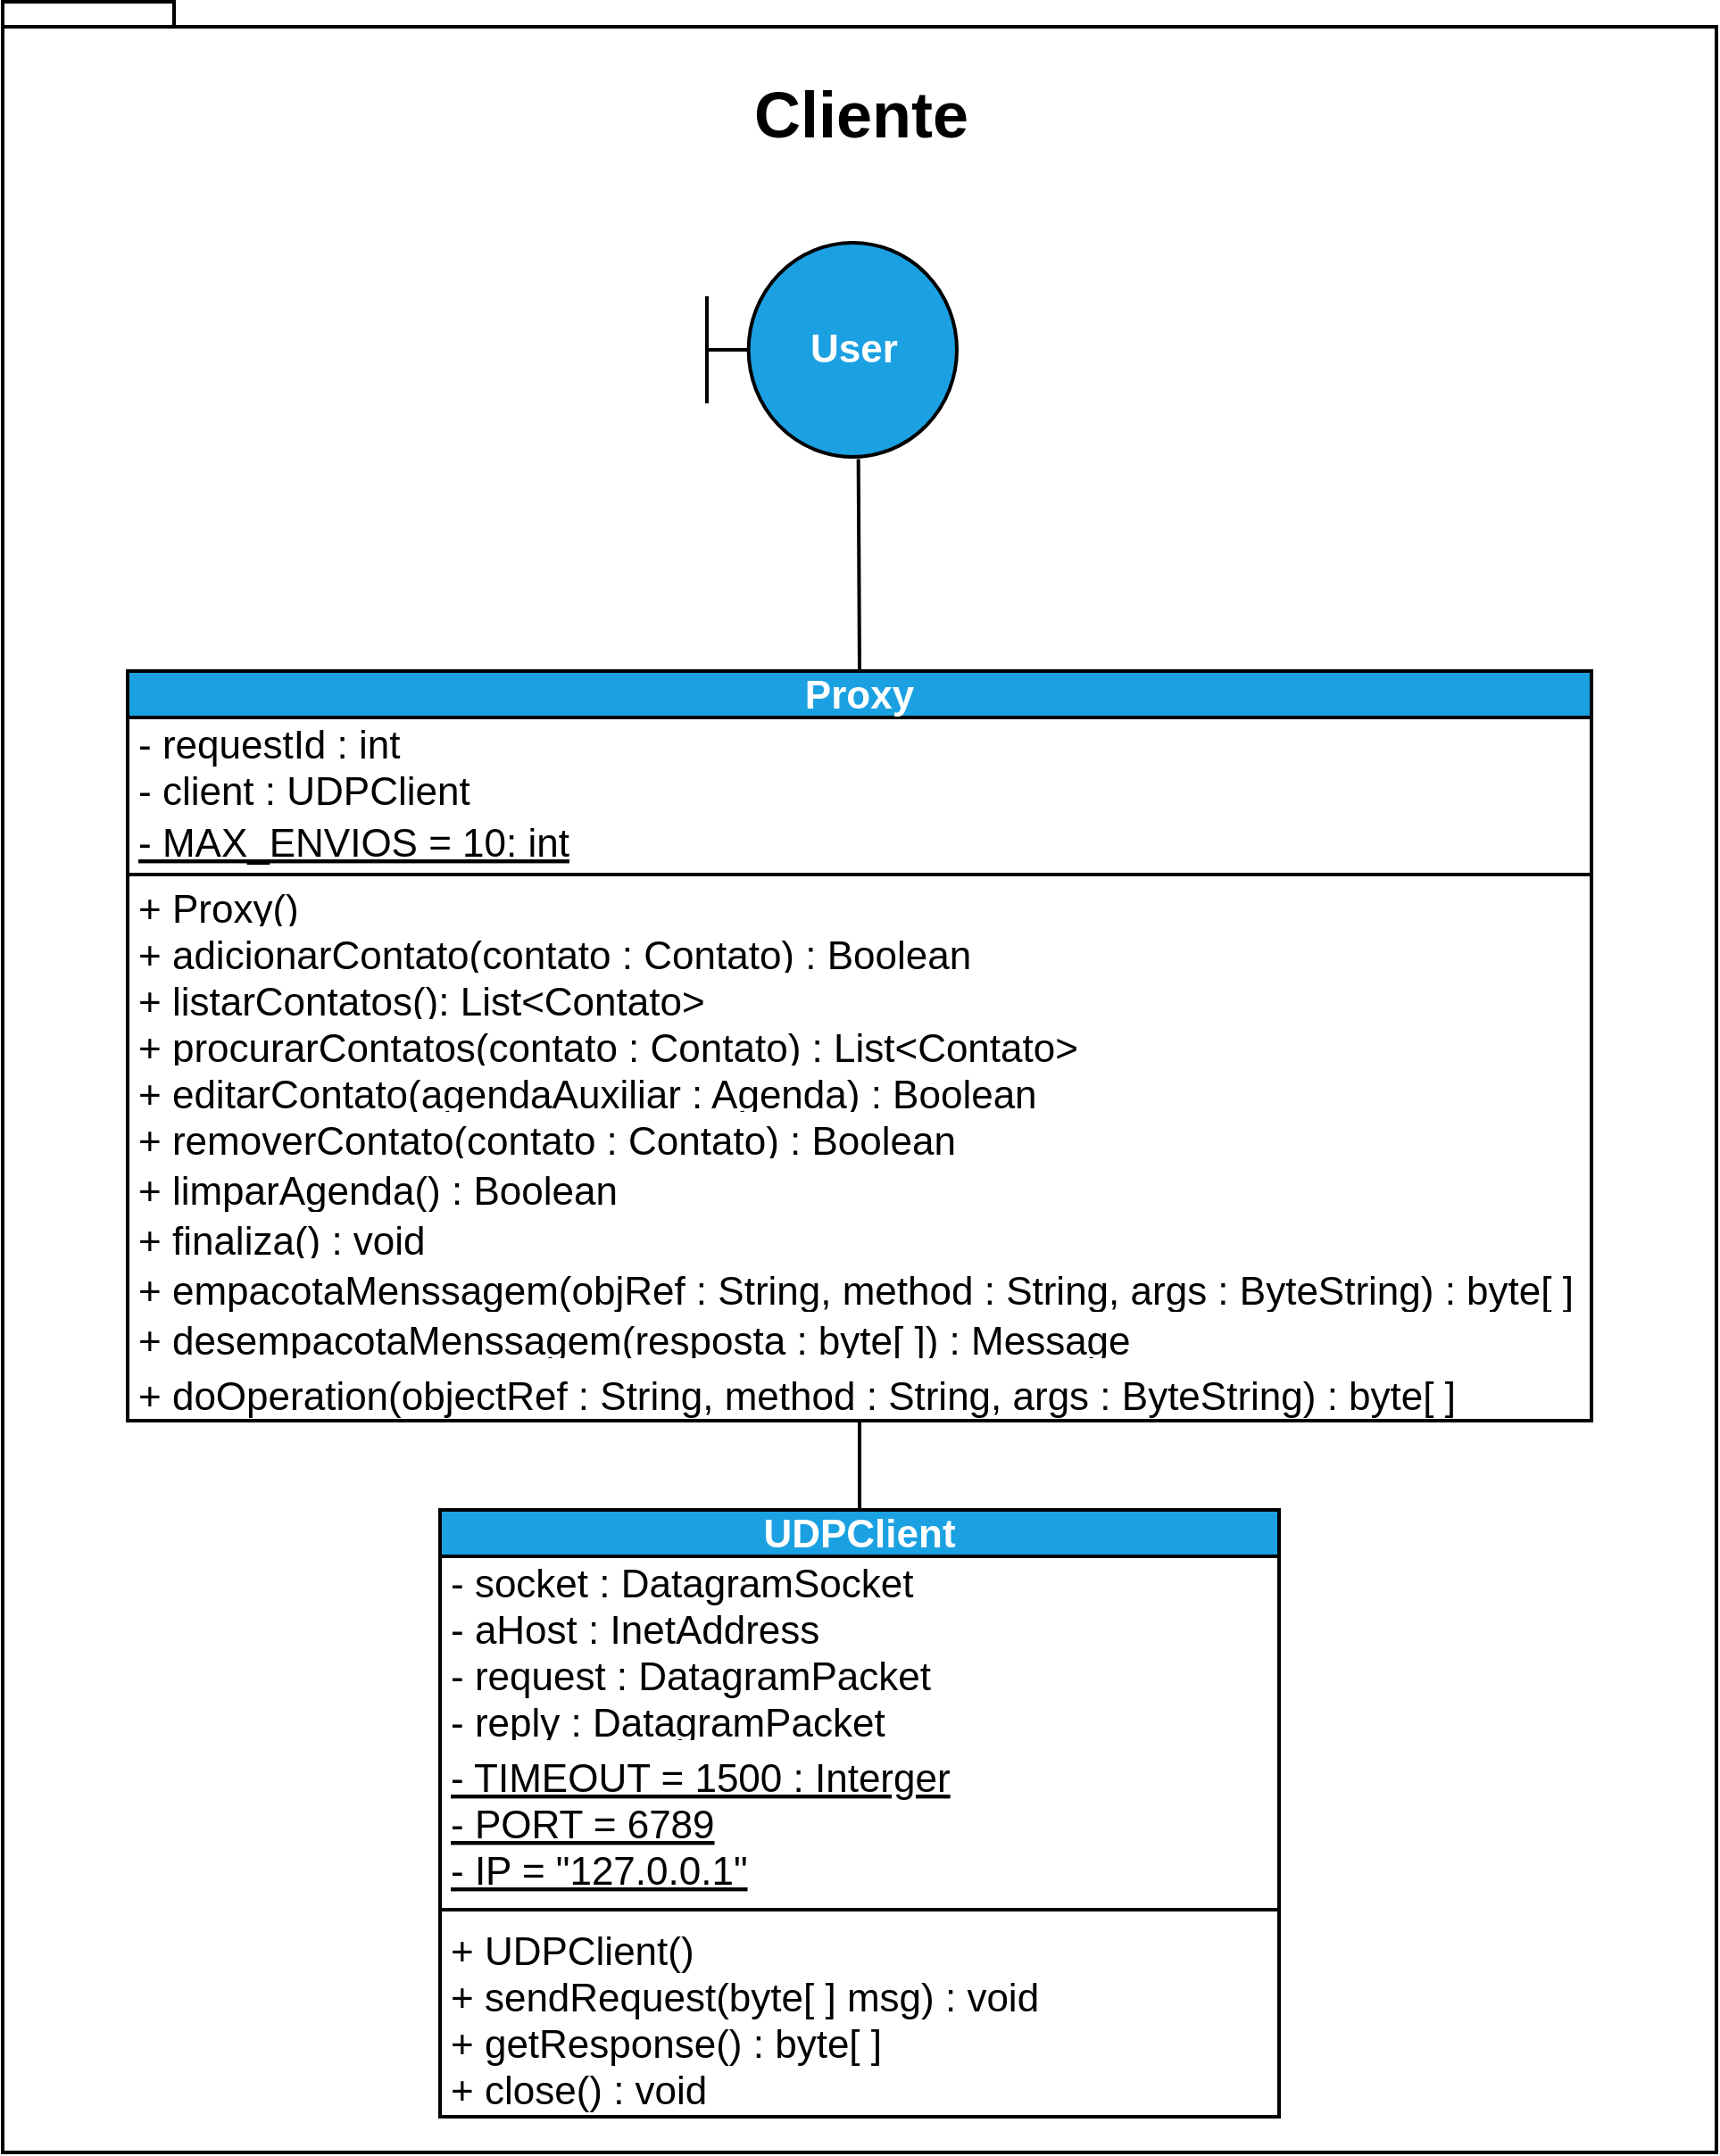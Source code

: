 <mxfile>
    <diagram id="IJAdkXBiWt1ftDGZ9WUL" name="Página-1">
        <mxGraphModel dx="2707" dy="2679" grid="1" gridSize="10" guides="1" tooltips="1" connect="1" arrows="1" fold="1" page="1" pageScale="1" pageWidth="827" pageHeight="1169" math="0" shadow="0">
            <root>
                <mxCell id="0"/>
                <mxCell id="1" parent="0"/>
                <mxCell id="24" value="&lt;font style=&quot;font-size: 36px ; line-height: 2.6&quot;&gt;Cliente&lt;/font&gt;" style="shape=folder;fontStyle=1;spacingTop=10;tabWidth=40;tabHeight=14;tabPosition=left;html=1;fontSize=22;strokeColor=default;strokeWidth=2;verticalAlign=top;" vertex="1" parent="1">
                    <mxGeometry x="-114.5" y="-35" width="960" height="1205" as="geometry"/>
                </mxCell>
                <mxCell id="25" value="User" style="shape=umlBoundary;whiteSpace=wrap;html=1;fillColor=#1ba1e2;strokeColor=#000000;strokeWidth=2;fontStyle=1;fontSize=22;verticalAlign=middle;fontColor=#ffffff;spacing=2;" vertex="1" parent="1">
                    <mxGeometry x="280" y="100" width="140" height="120" as="geometry"/>
                </mxCell>
                <mxCell id="26" style="edgeStyle=none;html=1;exitX=0.5;exitY=0;exitDx=0;exitDy=0;entryX=0.606;entryY=1.01;entryDx=0;entryDy=0;entryPerimeter=0;fontSize=22;endArrow=none;endFill=0;strokeWidth=2;" edge="1" parent="1" source="27" target="25">
                    <mxGeometry relative="1" as="geometry"/>
                </mxCell>
                <mxCell id="27" value="Proxy" style="swimlane;fontStyle=1;align=center;verticalAlign=bottom;childLayout=stackLayout;horizontal=1;startSize=26;horizontalStack=0;resizeParent=1;resizeParentMax=0;resizeLast=0;collapsible=1;marginBottom=0;fontSize=22;strokeColor=#000000;strokeWidth=2;fillColor=#1ba1e2;fontColor=#ffffff;" vertex="1" parent="1">
                    <mxGeometry x="-44.5" y="340" width="820" height="420" as="geometry"/>
                </mxCell>
                <mxCell id="28" value="- requestId : int&#10;- client : UDPClient" style="text;strokeColor=none;fillColor=none;align=left;verticalAlign=middle;spacingLeft=4;spacingRight=4;overflow=hidden;rotatable=0;points=[[0,0.5],[1,0.5]];portConstraint=eastwest;fontSize=22;fontStyle=0" vertex="1" parent="27">
                    <mxGeometry y="26" width="820" height="50" as="geometry"/>
                </mxCell>
                <mxCell id="29" value="- MAX_ENVIOS = 10: int" style="text;strokeColor=none;fillColor=none;align=left;verticalAlign=top;spacingLeft=4;spacingRight=4;overflow=hidden;rotatable=0;points=[[0,0.5],[1,0.5]];portConstraint=eastwest;fontSize=22;fontStyle=4" vertex="1" parent="27">
                    <mxGeometry y="76" width="820" height="34" as="geometry"/>
                </mxCell>
                <mxCell id="30" value="" style="line;strokeWidth=2;fillColor=none;align=left;verticalAlign=middle;spacingTop=-1;spacingLeft=3;spacingRight=3;rotatable=0;labelPosition=right;points=[];portConstraint=eastwest;fontSize=22;" vertex="1" parent="27">
                    <mxGeometry y="110" width="820" height="8" as="geometry"/>
                </mxCell>
                <mxCell id="31" value="+ Proxy()" style="text;strokeColor=none;fillColor=none;align=left;verticalAlign=middle;spacingLeft=4;spacingRight=4;overflow=hidden;rotatable=0;points=[[0,0.5],[1,0.5]];portConstraint=eastwest;fontSize=22;" vertex="1" parent="27">
                    <mxGeometry y="118" width="820" height="26" as="geometry"/>
                </mxCell>
                <mxCell id="32" value="+ adicionarContato(contato : Contato) : Boolean" style="text;strokeColor=none;fillColor=none;align=left;verticalAlign=middle;spacingLeft=4;spacingRight=4;overflow=hidden;rotatable=0;points=[[0,0.5],[1,0.5]];portConstraint=eastwest;fontSize=22;" vertex="1" parent="27">
                    <mxGeometry y="144" width="820" height="26" as="geometry"/>
                </mxCell>
                <mxCell id="33" value="+ listarContatos(): List&lt;Contato&gt;" style="text;strokeColor=none;fillColor=none;align=left;verticalAlign=middle;spacingLeft=4;spacingRight=4;overflow=hidden;rotatable=0;points=[[0,0.5],[1,0.5]];portConstraint=eastwest;fontSize=22;" vertex="1" parent="27">
                    <mxGeometry y="170" width="820" height="26" as="geometry"/>
                </mxCell>
                <mxCell id="34" value="+ procurarContatos(contato : Contato) : List&lt;Contato&gt;" style="text;strokeColor=none;fillColor=none;align=left;verticalAlign=middle;spacingLeft=4;spacingRight=4;overflow=hidden;rotatable=0;points=[[0,0.5],[1,0.5]];portConstraint=eastwest;fontSize=22;" vertex="1" parent="27">
                    <mxGeometry y="196" width="820" height="26" as="geometry"/>
                </mxCell>
                <mxCell id="35" value="+ editarContato(agendaAuxiliar : Agenda) : Boolean" style="text;strokeColor=none;fillColor=none;align=left;verticalAlign=middle;spacingLeft=4;spacingRight=4;overflow=hidden;rotatable=0;points=[[0,0.5],[1,0.5]];portConstraint=eastwest;fontSize=22;" vertex="1" parent="27">
                    <mxGeometry y="222" width="820" height="26" as="geometry"/>
                </mxCell>
                <mxCell id="36" value="+ removerContato(contato : Contato) : Boolean" style="text;strokeColor=none;fillColor=none;align=left;verticalAlign=middle;spacingLeft=4;spacingRight=4;overflow=hidden;rotatable=0;points=[[0,0.5],[1,0.5]];portConstraint=eastwest;fontSize=22;" vertex="1" parent="27">
                    <mxGeometry y="248" width="820" height="26" as="geometry"/>
                </mxCell>
                <mxCell id="37" value="+ limparAgenda() : Boolean" style="text;strokeColor=none;fillColor=none;align=left;verticalAlign=middle;spacingLeft=4;spacingRight=4;overflow=hidden;rotatable=0;points=[[0,0.5],[1,0.5]];portConstraint=eastwest;fontSize=22;" vertex="1" parent="27">
                    <mxGeometry y="274" width="820" height="30" as="geometry"/>
                </mxCell>
                <mxCell id="38" value="+ finaliza() : void" style="text;strokeColor=none;fillColor=none;align=left;verticalAlign=middle;spacingLeft=4;spacingRight=4;overflow=hidden;rotatable=0;points=[[0,0.5],[1,0.5]];portConstraint=eastwest;fontSize=22;" vertex="1" parent="27">
                    <mxGeometry y="304" width="820" height="26" as="geometry"/>
                </mxCell>
                <mxCell id="39" value="+ empacotaMenssagem(objRef : String, method : String, args : ByteString) : byte[ ]" style="text;strokeColor=none;fillColor=none;align=left;verticalAlign=middle;spacingLeft=4;spacingRight=4;overflow=hidden;rotatable=0;points=[[0,0.5],[1,0.5]];portConstraint=eastwest;fontSize=22;" vertex="1" parent="27">
                    <mxGeometry y="330" width="820" height="30" as="geometry"/>
                </mxCell>
                <mxCell id="40" value="+ desempacotaMenssagem(resposta : byte[ ]) : Message" style="text;strokeColor=none;fillColor=none;align=left;verticalAlign=middle;spacingLeft=4;spacingRight=4;overflow=hidden;rotatable=0;points=[[0,0.5],[1,0.5]];portConstraint=eastwest;fontSize=22;" vertex="1" parent="27">
                    <mxGeometry y="360" width="820" height="26" as="geometry"/>
                </mxCell>
                <mxCell id="41" value="+ doOperation(objectRef : String, method : String, args : ByteString) : byte[ ]" style="text;strokeColor=none;fillColor=none;align=left;verticalAlign=top;spacingLeft=4;spacingRight=4;overflow=hidden;rotatable=0;points=[[0,0.5],[1,0.5]];portConstraint=eastwest;fontSize=22;" vertex="1" parent="27">
                    <mxGeometry y="386" width="820" height="34" as="geometry"/>
                </mxCell>
                <mxCell id="42" style="edgeStyle=none;html=1;exitX=0.5;exitY=0;exitDx=0;exitDy=0;fontSize=22;endArrow=none;endFill=0;strokeWidth=2;" edge="1" parent="1" source="43" target="41">
                    <mxGeometry relative="1" as="geometry"/>
                </mxCell>
                <mxCell id="43" value="UDPClient" style="swimlane;fontStyle=1;align=center;verticalAlign=bottom;childLayout=stackLayout;horizontal=1;startSize=26;horizontalStack=0;resizeParent=1;resizeParentMax=0;resizeLast=0;collapsible=1;marginBottom=0;fontSize=22;strokeColor=#000000;strokeWidth=2;fillColor=#1ba1e2;fontColor=#ffffff;" vertex="1" parent="1">
                    <mxGeometry x="130.5" y="810" width="470" height="340" as="geometry"/>
                </mxCell>
                <mxCell id="44" value="- socket : DatagramSocket&#10;- aHost : InetAddress&#10;- request : DatagramPacket&#10;- reply : DatagramPacket" style="text;strokeColor=none;fillColor=none;align=left;verticalAlign=middle;spacingLeft=4;spacingRight=4;overflow=hidden;rotatable=0;points=[[0,0.5],[1,0.5]];portConstraint=eastwest;fontSize=22;" vertex="1" parent="43">
                    <mxGeometry y="26" width="470" height="104" as="geometry"/>
                </mxCell>
                <mxCell id="45" value="- TIMEOUT = 1500 : Interger&#10;- PORT = 6789&#10;- IP = &quot;127.0.0.1&quot;" style="text;strokeColor=none;fillColor=none;align=left;verticalAlign=top;spacingLeft=4;spacingRight=4;overflow=hidden;rotatable=0;points=[[0,0.5],[1,0.5]];portConstraint=eastwest;fontSize=22;fontStyle=4" vertex="1" parent="43">
                    <mxGeometry y="130" width="470" height="90" as="geometry"/>
                </mxCell>
                <mxCell id="46" value="" style="line;strokeWidth=2;fillColor=none;align=left;verticalAlign=middle;spacingTop=-1;spacingLeft=3;spacingRight=3;rotatable=0;labelPosition=right;points=[];portConstraint=eastwest;fontSize=22;" vertex="1" parent="43">
                    <mxGeometry y="220" width="470" height="8" as="geometry"/>
                </mxCell>
                <mxCell id="47" value="+ UDPClient()&#10;+ sendRequest(byte[ ] msg) : void&#10;+ getResponse() : byte[ ]&#10;+ close() : void" style="text;strokeColor=none;fillColor=none;align=left;verticalAlign=middle;spacingLeft=4;spacingRight=4;overflow=hidden;rotatable=0;points=[[0,0.5],[1,0.5]];portConstraint=eastwest;fontSize=22;" vertex="1" parent="43">
                    <mxGeometry y="228" width="470" height="112" as="geometry"/>
                </mxCell>
            </root>
        </mxGraphModel>
    </diagram>
</mxfile>